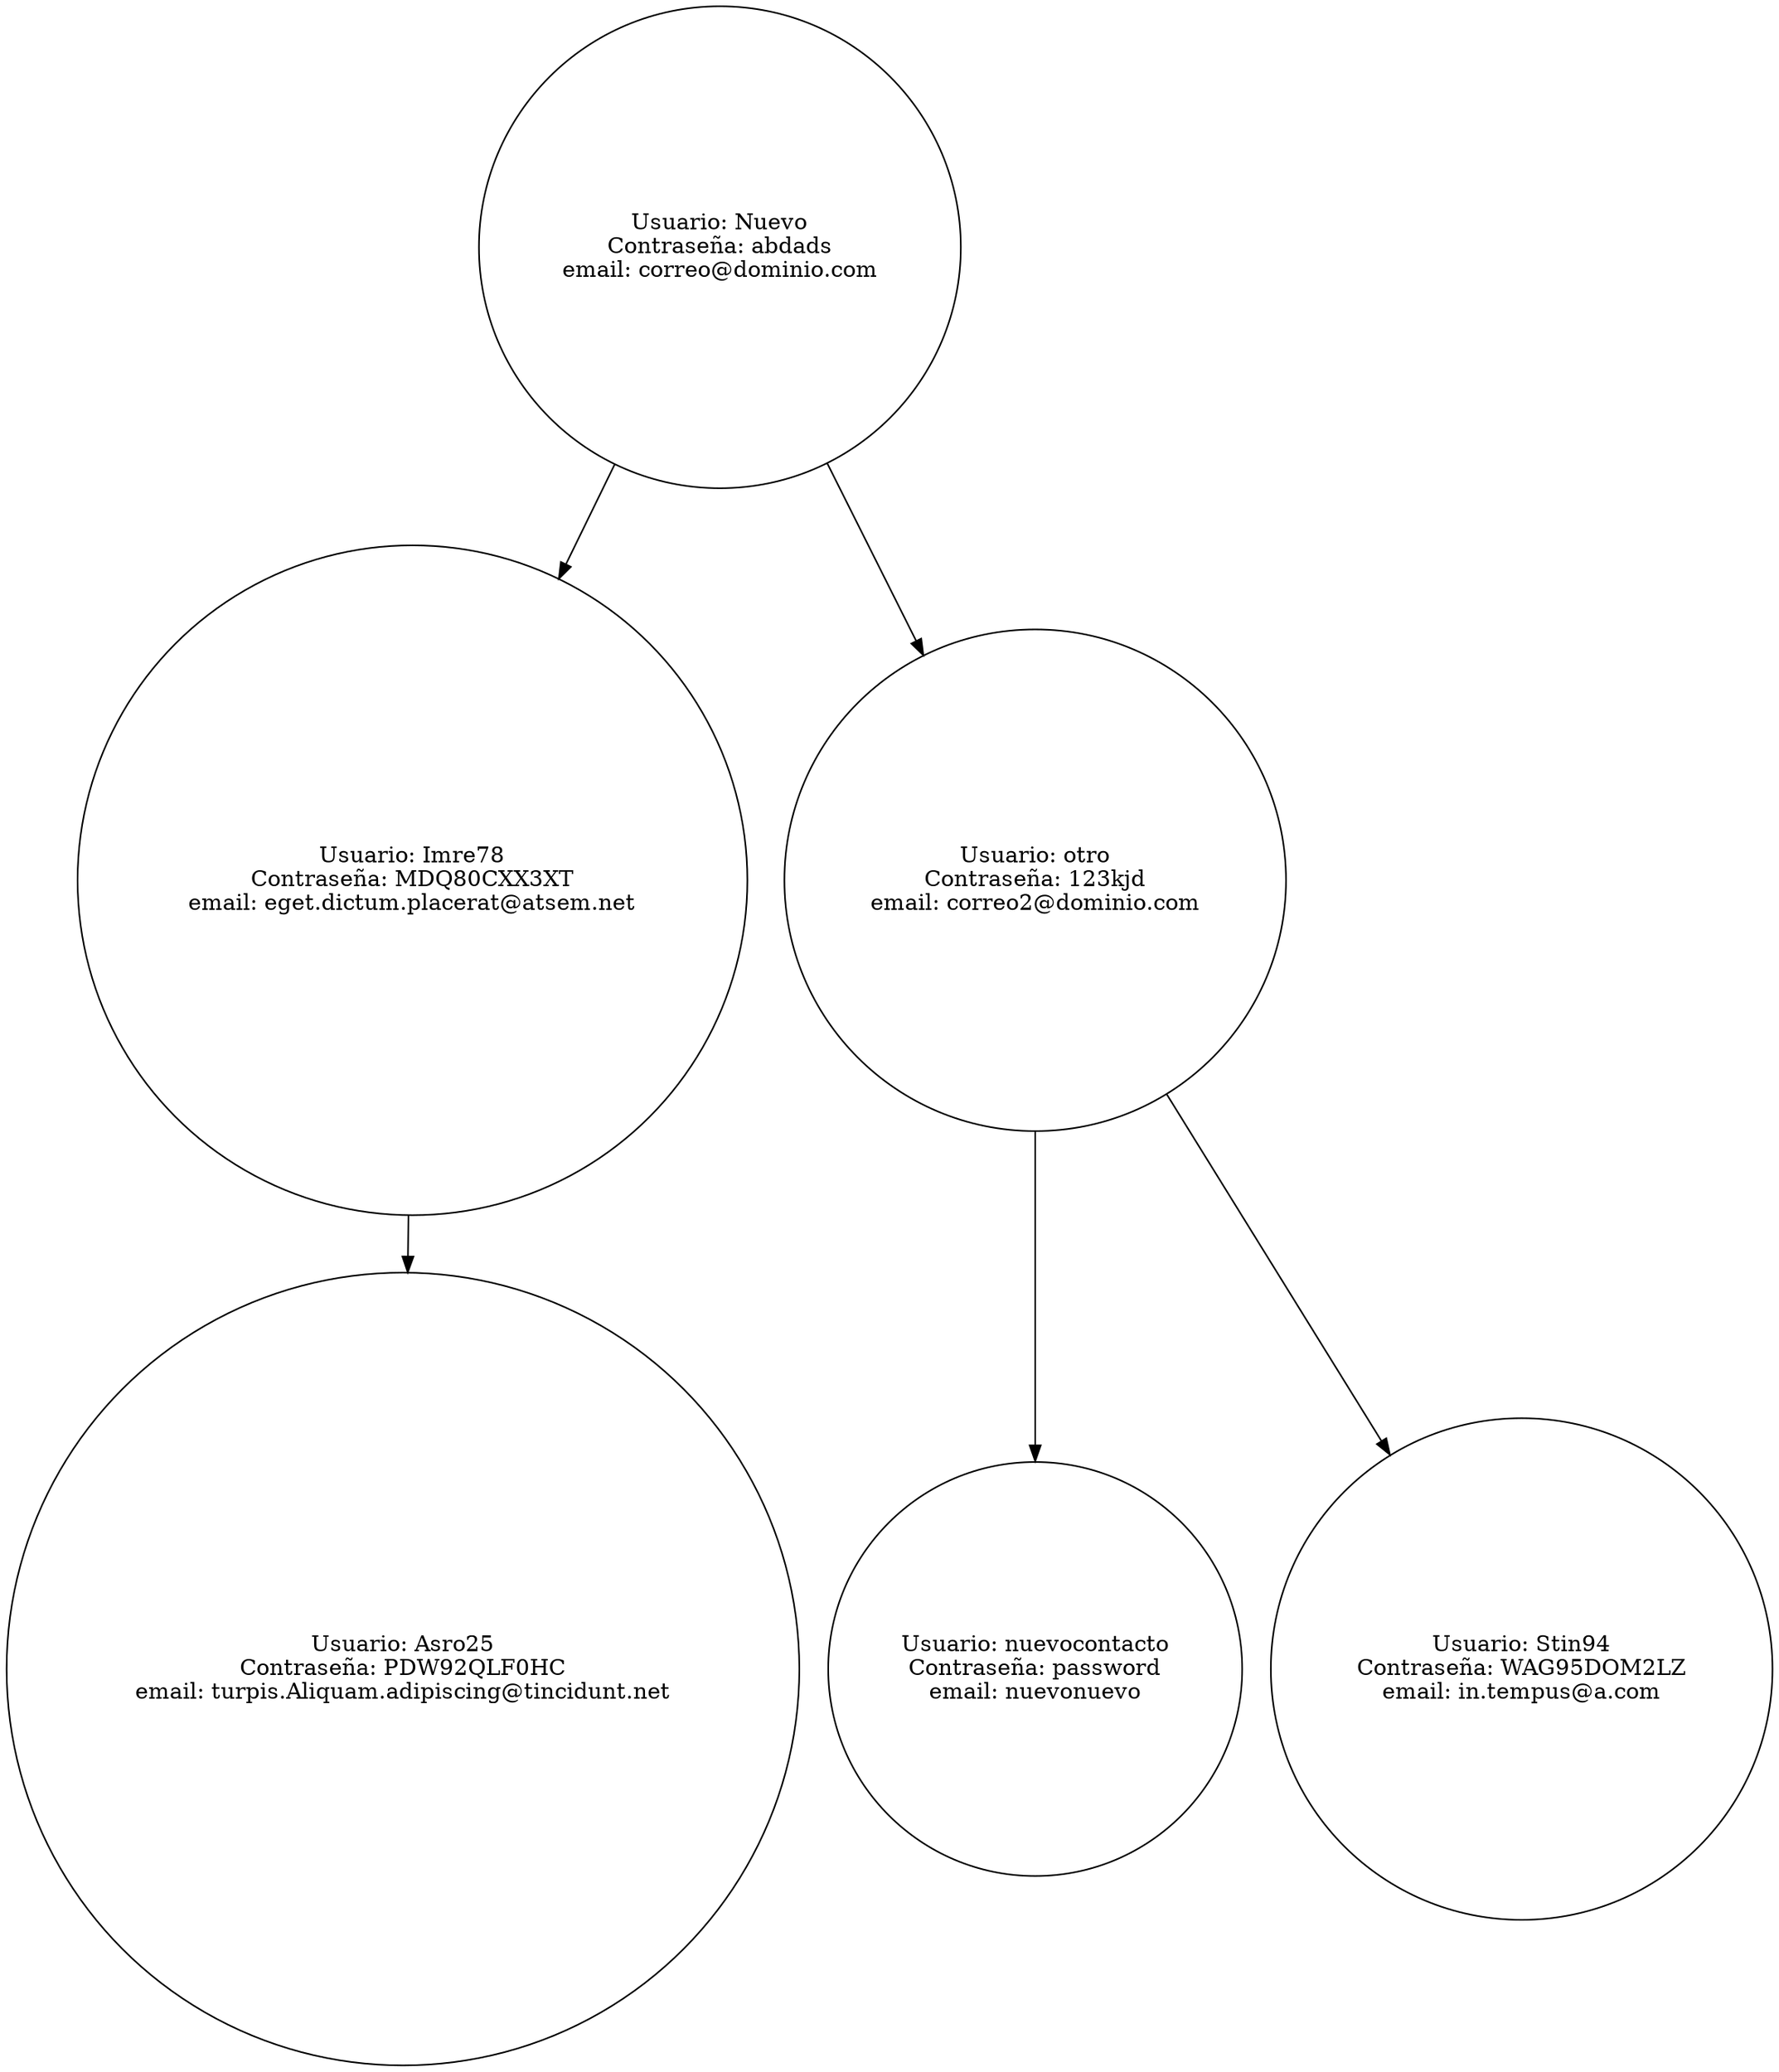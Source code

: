 Digraph contactos {
Rankdir=TD
node [shape =circle]
Nuevo [label="Usuario: Nuevo
Contraseña: abdads
email: correo@dominio.com"];
Imre78 [label="Usuario: Imre78
Contraseña: MDQ80CXX3XT
email: eget.dictum.placerat@atsem.net"];
Asro25 [label="Usuario: Asro25
Contraseña: PDW92QLF0HC
email: turpis.Aliquam.adipiscing@tincidunt.net"];
Imre78 -> Asro25;
Nuevo -> Imre78;
otro [label="Usuario: otro
Contraseña: 123kjd
email: correo2@dominio.com"];
nuevocontacto [label="Usuario: nuevocontacto
Contraseña: password
email: nuevonuevo"];
otro -> nuevocontacto;
Stin94 [label="Usuario: Stin94
Contraseña: WAG95DOM2LZ
email: in.tempus@a.com"];
otro -> Stin94;
Nuevo -> otro;
}